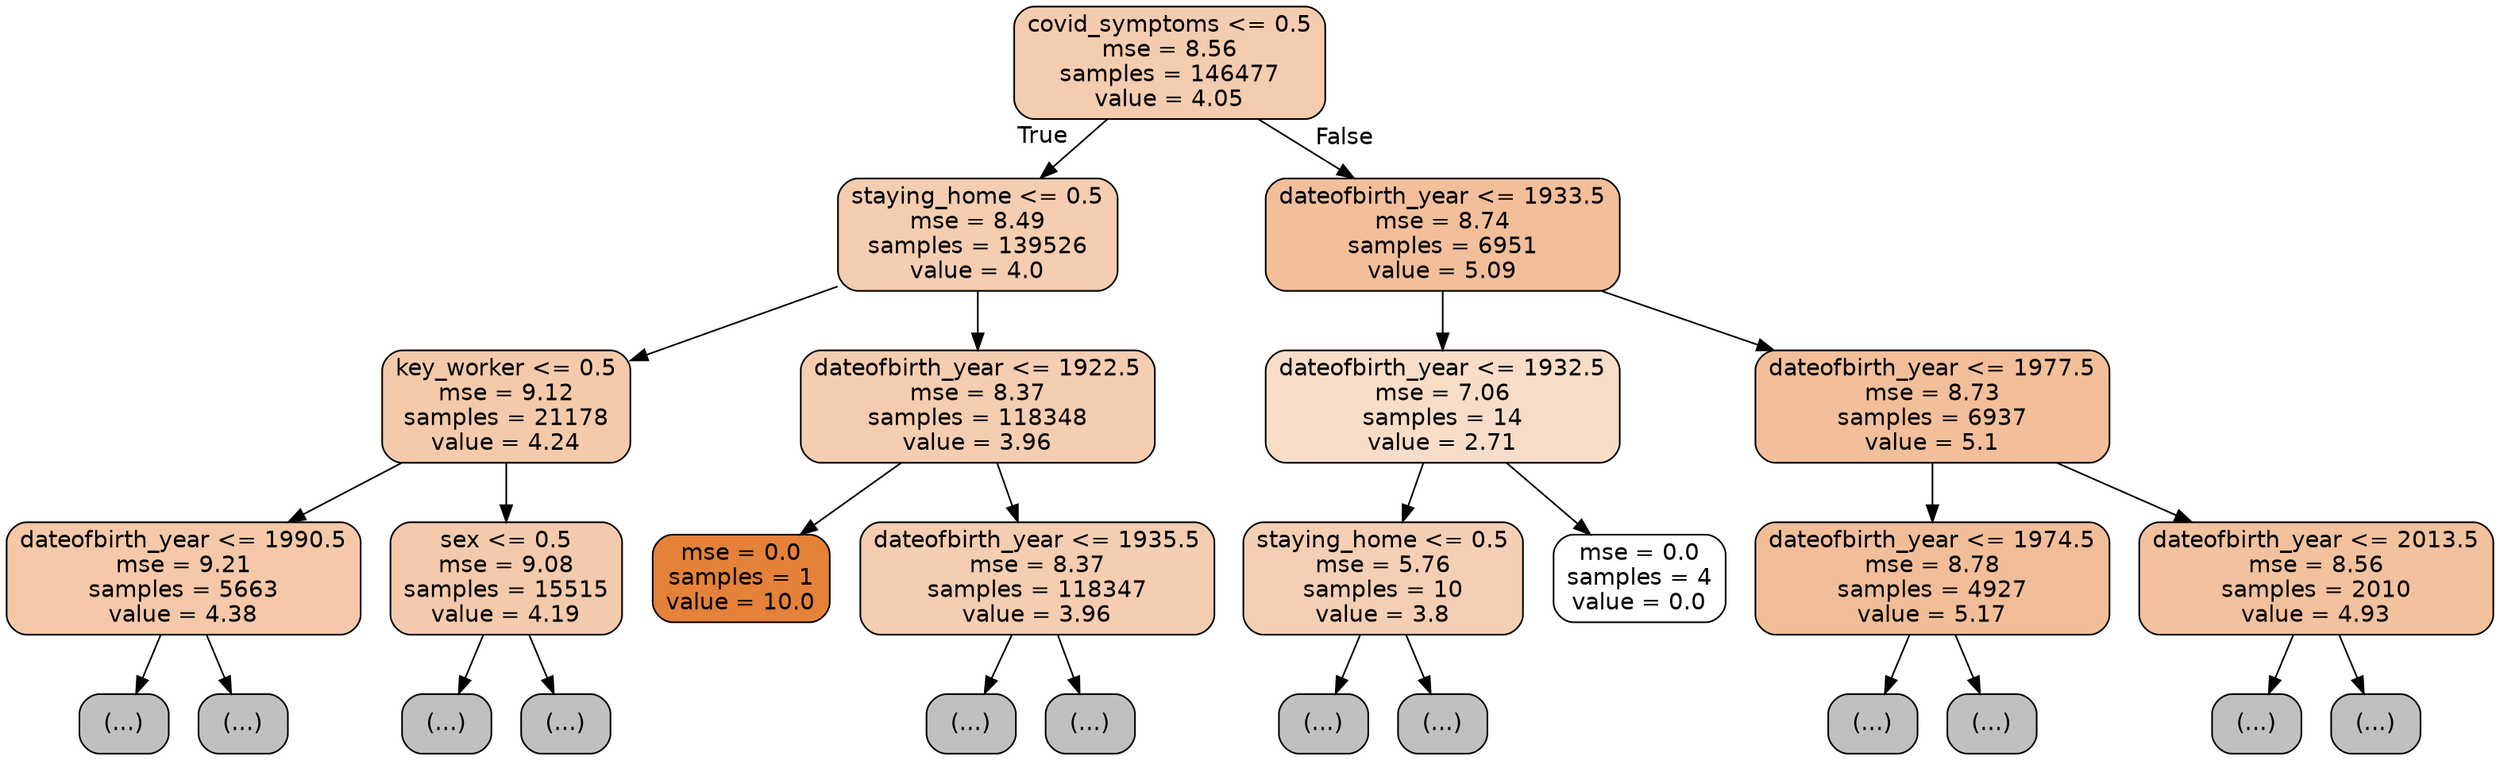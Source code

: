 digraph Tree {
node [shape=box, style="filled, rounded", color="black", fontname=helvetica] ;
edge [fontname=helvetica] ;
0 [label="covid_symptoms <= 0.5\nmse = 8.56\nsamples = 146477\nvalue = 4.05", fillcolor="#f4ccaf"] ;
1 [label="staying_home <= 0.5\nmse = 8.49\nsamples = 139526\nvalue = 4.0", fillcolor="#f5cdb0"] ;
0 -> 1 [labeldistance=2.5, labelangle=45, headlabel="True"] ;
2 [label="key_worker <= 0.5\nmse = 9.12\nsamples = 21178\nvalue = 4.24", fillcolor="#f4caab"] ;
1 -> 2 ;
3 [label="dateofbirth_year <= 1990.5\nmse = 9.21\nsamples = 5663\nvalue = 4.38", fillcolor="#f4c8a8"] ;
2 -> 3 ;
4 [label="(...)", fillcolor="#C0C0C0"] ;
3 -> 4 ;
237 [label="(...)", fillcolor="#C0C0C0"] ;
3 -> 237 ;
308 [label="sex <= 0.5\nmse = 9.08\nsamples = 15515\nvalue = 4.19", fillcolor="#f4caac"] ;
2 -> 308 ;
309 [label="(...)", fillcolor="#C0C0C0"] ;
308 -> 309 ;
476 [label="(...)", fillcolor="#C0C0C0"] ;
308 -> 476 ;
641 [label="dateofbirth_year <= 1922.5\nmse = 8.37\nsamples = 118348\nvalue = 3.96", fillcolor="#f5cdb1"] ;
1 -> 641 ;
642 [label="mse = 0.0\nsamples = 1\nvalue = 10.0", fillcolor="#e58139"] ;
641 -> 642 ;
643 [label="dateofbirth_year <= 1935.5\nmse = 8.37\nsamples = 118347\nvalue = 3.96", fillcolor="#f5cdb1"] ;
641 -> 643 ;
644 [label="(...)", fillcolor="#C0C0C0"] ;
643 -> 644 ;
681 [label="(...)", fillcolor="#C0C0C0"] ;
643 -> 681 ;
1018 [label="dateofbirth_year <= 1933.5\nmse = 8.74\nsamples = 6951\nvalue = 5.09", fillcolor="#f2bf9a"] ;
0 -> 1018 [labeldistance=2.5, labelangle=-45, headlabel="False"] ;
1019 [label="dateofbirth_year <= 1932.5\nmse = 7.06\nsamples = 14\nvalue = 2.71", fillcolor="#f8ddc9"] ;
1018 -> 1019 ;
1020 [label="staying_home <= 0.5\nmse = 5.76\nsamples = 10\nvalue = 3.8", fillcolor="#f5cfb4"] ;
1019 -> 1020 ;
1021 [label="(...)", fillcolor="#C0C0C0"] ;
1020 -> 1021 ;
1026 [label="(...)", fillcolor="#C0C0C0"] ;
1020 -> 1026 ;
1033 [label="mse = 0.0\nsamples = 4\nvalue = 0.0", fillcolor="#ffffff"] ;
1019 -> 1033 ;
1034 [label="dateofbirth_year <= 1977.5\nmse = 8.73\nsamples = 6937\nvalue = 5.1", fillcolor="#f2bf9a"] ;
1018 -> 1034 ;
1035 [label="dateofbirth_year <= 1974.5\nmse = 8.78\nsamples = 4927\nvalue = 5.17", fillcolor="#f2be99"] ;
1034 -> 1035 ;
1036 [label="(...)", fillcolor="#C0C0C0"] ;
1035 -> 1036 ;
1429 [label="(...)", fillcolor="#C0C0C0"] ;
1035 -> 1429 ;
1462 [label="dateofbirth_year <= 2013.5\nmse = 8.56\nsamples = 2010\nvalue = 4.93", fillcolor="#f2c19d"] ;
1034 -> 1462 ;
1463 [label="(...)", fillcolor="#C0C0C0"] ;
1462 -> 1463 ;
1722 [label="(...)", fillcolor="#C0C0C0"] ;
1462 -> 1722 ;
}